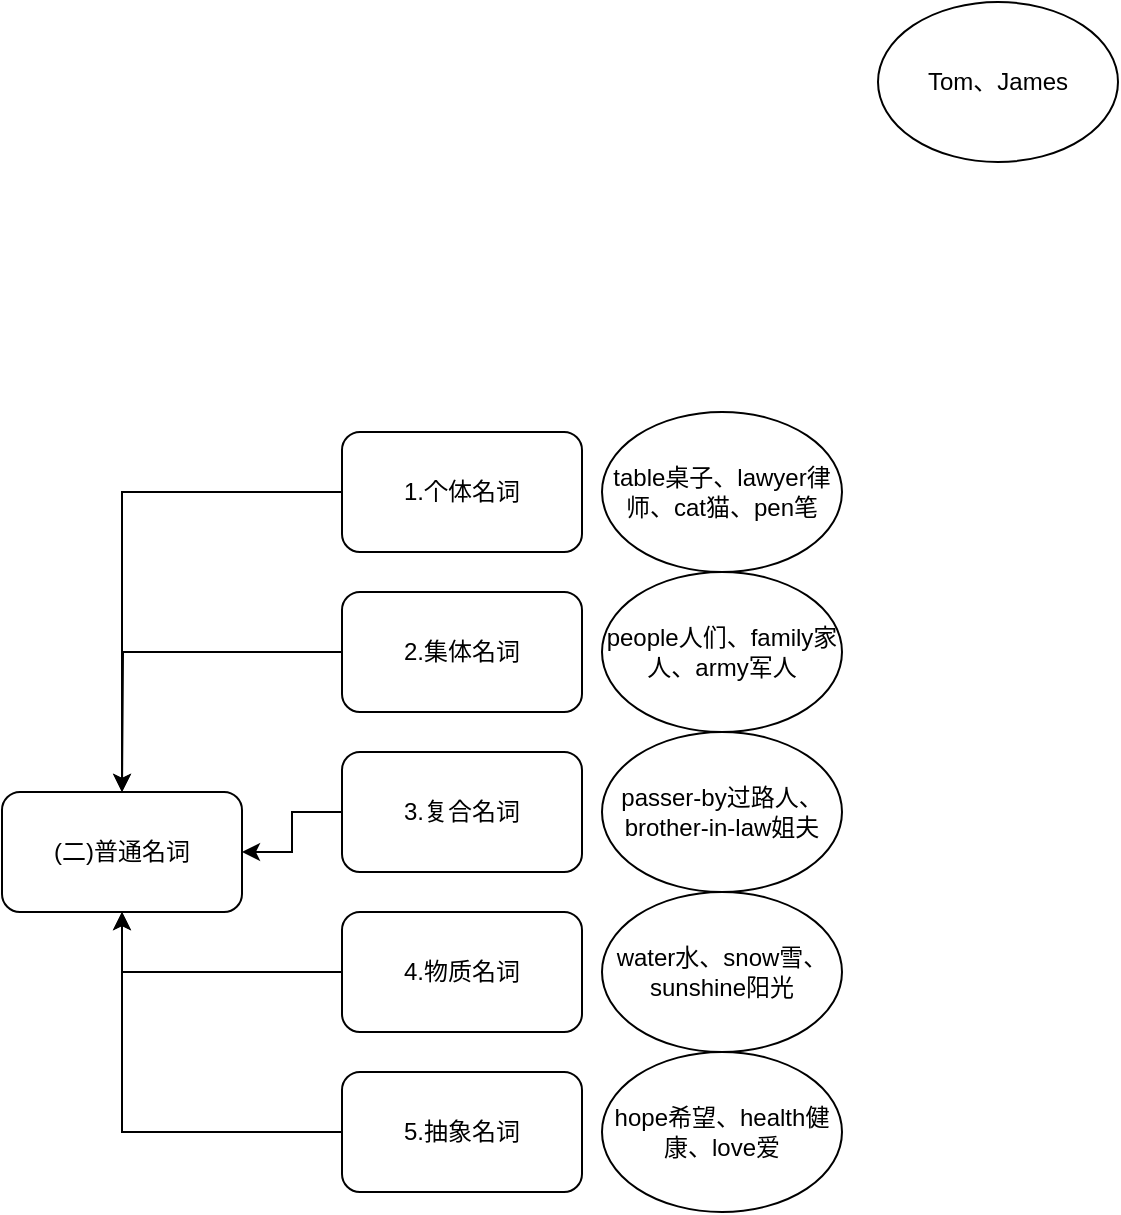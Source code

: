 <mxfile version="21.6.9" type="github">
  <diagram name="Page-1" id="97916047-d0de-89f5-080d-49f4d83e522f">
    <mxGraphModel dx="336" dy="269" grid="1" gridSize="10" guides="1" tooltips="1" connect="1" arrows="1" fold="1" page="1" pageScale="1.5" pageWidth="1169" pageHeight="827" background="none" math="0" shadow="0">
      <root>
        <mxCell id="0" />
        <mxCell id="1" parent="0" />
        <mxCell id="vQyYzgt6CzWpjhPfpBeB-75" value="Tom、James" style="ellipse;whiteSpace=wrap;html=1;" vertex="1" parent="1">
          <mxGeometry x="1038" y="255" width="120" height="80" as="geometry" />
        </mxCell>
        <mxCell id="vQyYzgt6CzWpjhPfpBeB-82" value="(二)普通名词" style="rounded=1;whiteSpace=wrap;html=1;" vertex="1" parent="1">
          <mxGeometry x="600" y="650" width="120" height="60" as="geometry" />
        </mxCell>
        <mxCell id="vQyYzgt6CzWpjhPfpBeB-88" style="edgeStyle=orthogonalEdgeStyle;rounded=0;orthogonalLoop=1;jettySize=auto;html=1;exitX=0;exitY=0.5;exitDx=0;exitDy=0;entryX=0.5;entryY=0;entryDx=0;entryDy=0;" edge="1" parent="1" source="vQyYzgt6CzWpjhPfpBeB-83" target="vQyYzgt6CzWpjhPfpBeB-82">
          <mxGeometry relative="1" as="geometry" />
        </mxCell>
        <mxCell id="vQyYzgt6CzWpjhPfpBeB-83" value="1.个体名词" style="rounded=1;whiteSpace=wrap;html=1;" vertex="1" parent="1">
          <mxGeometry x="770" y="470" width="120" height="60" as="geometry" />
        </mxCell>
        <mxCell id="vQyYzgt6CzWpjhPfpBeB-89" style="edgeStyle=orthogonalEdgeStyle;rounded=0;orthogonalLoop=1;jettySize=auto;html=1;exitX=0;exitY=0.5;exitDx=0;exitDy=0;" edge="1" parent="1" source="vQyYzgt6CzWpjhPfpBeB-84">
          <mxGeometry relative="1" as="geometry">
            <mxPoint x="660.0" y="650" as="targetPoint" />
          </mxGeometry>
        </mxCell>
        <mxCell id="vQyYzgt6CzWpjhPfpBeB-84" value="2.集体名词" style="rounded=1;whiteSpace=wrap;html=1;" vertex="1" parent="1">
          <mxGeometry x="770" y="550" width="120" height="60" as="geometry" />
        </mxCell>
        <mxCell id="vQyYzgt6CzWpjhPfpBeB-90" style="edgeStyle=orthogonalEdgeStyle;rounded=0;orthogonalLoop=1;jettySize=auto;html=1;exitX=0;exitY=0.5;exitDx=0;exitDy=0;" edge="1" parent="1" source="vQyYzgt6CzWpjhPfpBeB-85" target="vQyYzgt6CzWpjhPfpBeB-82">
          <mxGeometry relative="1" as="geometry" />
        </mxCell>
        <mxCell id="vQyYzgt6CzWpjhPfpBeB-85" value="3.复合名词" style="rounded=1;whiteSpace=wrap;html=1;" vertex="1" parent="1">
          <mxGeometry x="770" y="630" width="120" height="60" as="geometry" />
        </mxCell>
        <mxCell id="vQyYzgt6CzWpjhPfpBeB-91" style="edgeStyle=orthogonalEdgeStyle;rounded=0;orthogonalLoop=1;jettySize=auto;html=1;exitX=0;exitY=0.5;exitDx=0;exitDy=0;entryX=0.5;entryY=1;entryDx=0;entryDy=0;" edge="1" parent="1" source="vQyYzgt6CzWpjhPfpBeB-86" target="vQyYzgt6CzWpjhPfpBeB-82">
          <mxGeometry relative="1" as="geometry" />
        </mxCell>
        <mxCell id="vQyYzgt6CzWpjhPfpBeB-86" value="4.物质名词" style="rounded=1;whiteSpace=wrap;html=1;" vertex="1" parent="1">
          <mxGeometry x="770" y="710" width="120" height="60" as="geometry" />
        </mxCell>
        <mxCell id="vQyYzgt6CzWpjhPfpBeB-92" style="edgeStyle=orthogonalEdgeStyle;rounded=0;orthogonalLoop=1;jettySize=auto;html=1;exitX=0;exitY=0.5;exitDx=0;exitDy=0;entryX=0.5;entryY=1;entryDx=0;entryDy=0;" edge="1" parent="1" source="vQyYzgt6CzWpjhPfpBeB-87" target="vQyYzgt6CzWpjhPfpBeB-82">
          <mxGeometry relative="1" as="geometry" />
        </mxCell>
        <mxCell id="vQyYzgt6CzWpjhPfpBeB-87" value="5.抽象名词" style="rounded=1;whiteSpace=wrap;html=1;" vertex="1" parent="1">
          <mxGeometry x="770" y="790" width="120" height="60" as="geometry" />
        </mxCell>
        <mxCell id="vQyYzgt6CzWpjhPfpBeB-93" value="table桌子、lawyer律师、cat猫、pen笔" style="ellipse;whiteSpace=wrap;html=1;" vertex="1" parent="1">
          <mxGeometry x="900" y="460" width="120" height="80" as="geometry" />
        </mxCell>
        <mxCell id="vQyYzgt6CzWpjhPfpBeB-94" value="people人们、family家人、army军人" style="ellipse;whiteSpace=wrap;html=1;" vertex="1" parent="1">
          <mxGeometry x="900" y="540" width="120" height="80" as="geometry" />
        </mxCell>
        <mxCell id="vQyYzgt6CzWpjhPfpBeB-95" value="passer-by过路人、brother-in-law姐夫" style="ellipse;whiteSpace=wrap;html=1;" vertex="1" parent="1">
          <mxGeometry x="900" y="620" width="120" height="80" as="geometry" />
        </mxCell>
        <mxCell id="vQyYzgt6CzWpjhPfpBeB-96" value="water水、snow雪、sunshine阳光" style="ellipse;whiteSpace=wrap;html=1;" vertex="1" parent="1">
          <mxGeometry x="900" y="700" width="120" height="80" as="geometry" />
        </mxCell>
        <mxCell id="vQyYzgt6CzWpjhPfpBeB-97" value="hope希望、health健康、love爱" style="ellipse;whiteSpace=wrap;html=1;" vertex="1" parent="1">
          <mxGeometry x="900" y="780" width="120" height="80" as="geometry" />
        </mxCell>
      </root>
    </mxGraphModel>
  </diagram>
</mxfile>
